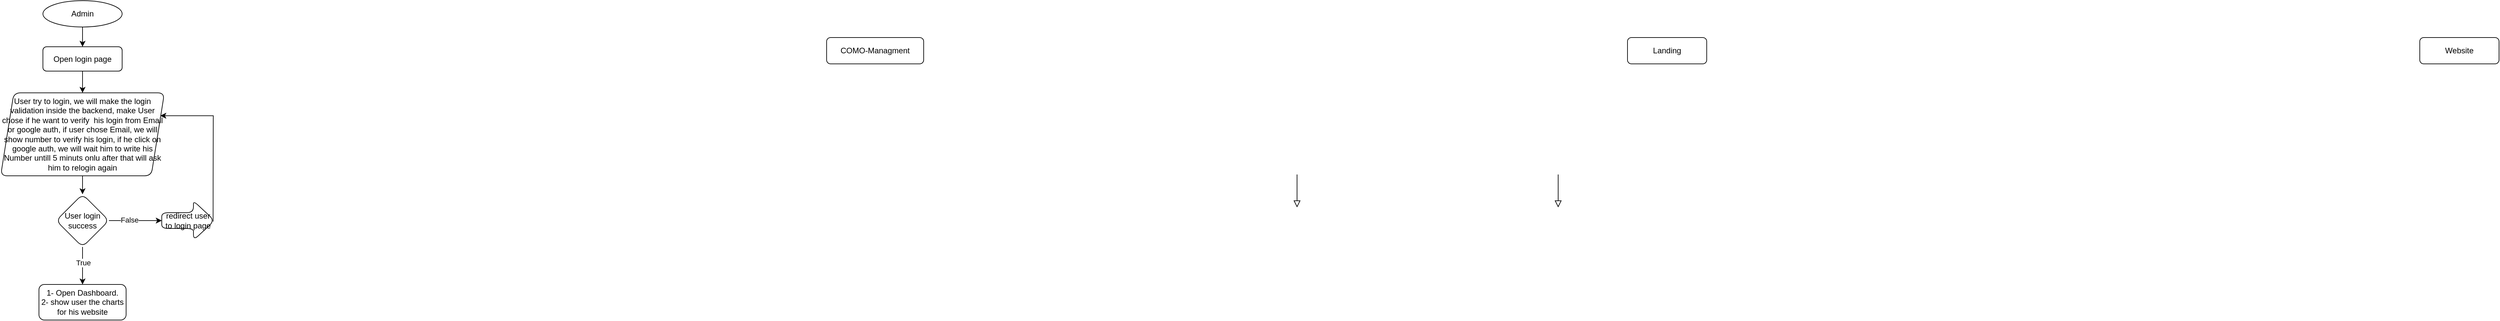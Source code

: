 <mxfile version="22.1.3" type="github">
  <diagram id="C5RBs43oDa-KdzZeNtuy" name="Page-1">
    <mxGraphModel dx="1103" dy="684" grid="1" gridSize="7" guides="1" tooltips="1" connect="1" arrows="1" fold="1" page="1" pageScale="1" pageWidth="1200" pageHeight="1920" math="0" shadow="0">
      <root>
        <mxCell id="WIyWlLk6GJQsqaUBKTNV-0" />
        <mxCell id="WIyWlLk6GJQsqaUBKTNV-1" parent="WIyWlLk6GJQsqaUBKTNV-0" />
        <mxCell id="vNLM1jtpLNnjP4RzBVTL-8" value="" style="edgeStyle=orthogonalEdgeStyle;rounded=0;orthogonalLoop=1;jettySize=auto;html=1;" edge="1" parent="WIyWlLk6GJQsqaUBKTNV-1" source="WIyWlLk6GJQsqaUBKTNV-3" target="vNLM1jtpLNnjP4RzBVTL-7">
          <mxGeometry relative="1" as="geometry" />
        </mxCell>
        <mxCell id="WIyWlLk6GJQsqaUBKTNV-3" value="Admin" style="ellipse;whiteSpace=wrap;html=1;" parent="WIyWlLk6GJQsqaUBKTNV-1" vertex="1">
          <mxGeometry x="540" y="14" width="120" height="40" as="geometry" />
        </mxCell>
        <mxCell id="WIyWlLk6GJQsqaUBKTNV-7" value="COMO-Managment" style="rounded=1;whiteSpace=wrap;html=1;fontSize=12;glass=0;strokeWidth=1;shadow=0;" parent="WIyWlLk6GJQsqaUBKTNV-1" vertex="1">
          <mxGeometry x="1727" y="70" width="147" height="40" as="geometry" />
        </mxCell>
        <mxCell id="WIyWlLk6GJQsqaUBKTNV-11" value="Website" style="rounded=1;whiteSpace=wrap;html=1;fontSize=12;glass=0;strokeWidth=1;shadow=0;" parent="WIyWlLk6GJQsqaUBKTNV-1" vertex="1">
          <mxGeometry x="4140" y="70" width="120" height="40" as="geometry" />
        </mxCell>
        <mxCell id="WIyWlLk6GJQsqaUBKTNV-12" value="Landing" style="rounded=1;whiteSpace=wrap;html=1;fontSize=12;glass=0;strokeWidth=1;shadow=0;" parent="WIyWlLk6GJQsqaUBKTNV-1" vertex="1">
          <mxGeometry x="2940" y="70" width="120" height="40" as="geometry" />
        </mxCell>
        <mxCell id="vNLM1jtpLNnjP4RzBVTL-1" value="" style="rounded=0;html=1;jettySize=auto;orthogonalLoop=1;fontSize=11;endArrow=block;endFill=0;endSize=8;strokeWidth=1;shadow=0;labelBackgroundColor=none;edgeStyle=orthogonalEdgeStyle;" edge="1" parent="WIyWlLk6GJQsqaUBKTNV-1">
          <mxGeometry relative="1" as="geometry">
            <mxPoint x="2439.5" y="278" as="sourcePoint" />
            <mxPoint x="2439.5" y="328" as="targetPoint" />
          </mxGeometry>
        </mxCell>
        <mxCell id="vNLM1jtpLNnjP4RzBVTL-2" value="" style="rounded=0;html=1;jettySize=auto;orthogonalLoop=1;fontSize=11;endArrow=block;endFill=0;endSize=8;strokeWidth=1;shadow=0;labelBackgroundColor=none;edgeStyle=orthogonalEdgeStyle;" edge="1" parent="WIyWlLk6GJQsqaUBKTNV-1">
          <mxGeometry relative="1" as="geometry">
            <mxPoint x="2835" y="278" as="sourcePoint" />
            <mxPoint x="2835" y="328" as="targetPoint" />
          </mxGeometry>
        </mxCell>
        <mxCell id="vNLM1jtpLNnjP4RzBVTL-12" value="" style="edgeStyle=orthogonalEdgeStyle;rounded=0;orthogonalLoop=1;jettySize=auto;html=1;" edge="1" parent="WIyWlLk6GJQsqaUBKTNV-1" source="vNLM1jtpLNnjP4RzBVTL-7" target="vNLM1jtpLNnjP4RzBVTL-11">
          <mxGeometry relative="1" as="geometry" />
        </mxCell>
        <mxCell id="vNLM1jtpLNnjP4RzBVTL-7" value="Open login page" style="whiteSpace=wrap;html=1;rounded=1;glass=0;strokeWidth=1;shadow=0;" vertex="1" parent="WIyWlLk6GJQsqaUBKTNV-1">
          <mxGeometry x="540" y="84" width="120" height="37" as="geometry" />
        </mxCell>
        <mxCell id="vNLM1jtpLNnjP4RzBVTL-17" value="" style="edgeStyle=orthogonalEdgeStyle;rounded=0;orthogonalLoop=1;jettySize=auto;html=1;" edge="1" parent="WIyWlLk6GJQsqaUBKTNV-1" source="vNLM1jtpLNnjP4RzBVTL-11" target="vNLM1jtpLNnjP4RzBVTL-16">
          <mxGeometry relative="1" as="geometry" />
        </mxCell>
        <mxCell id="vNLM1jtpLNnjP4RzBVTL-11" value="User try to login, we will make the login validation inside the backend, make User chose if he want to verify&amp;nbsp; his login from Email or google auth, if user chose Email, we will show number to verify his login, if he click on google auth, we will wait him to write his Number untill 5 minuts onlu after that will ask him to relogin again" style="shape=parallelogram;perimeter=parallelogramPerimeter;whiteSpace=wrap;html=1;fixedSize=1;rounded=1;glass=0;strokeWidth=1;shadow=0;" vertex="1" parent="WIyWlLk6GJQsqaUBKTNV-1">
          <mxGeometry x="476" y="154" width="248" height="126" as="geometry" />
        </mxCell>
        <mxCell id="vNLM1jtpLNnjP4RzBVTL-19" value="" style="edgeStyle=orthogonalEdgeStyle;rounded=0;orthogonalLoop=1;jettySize=auto;html=1;" edge="1" parent="WIyWlLk6GJQsqaUBKTNV-1" source="vNLM1jtpLNnjP4RzBVTL-16" target="vNLM1jtpLNnjP4RzBVTL-18">
          <mxGeometry relative="1" as="geometry" />
        </mxCell>
        <mxCell id="vNLM1jtpLNnjP4RzBVTL-26" value="False" style="edgeLabel;html=1;align=center;verticalAlign=middle;resizable=0;points=[];" vertex="1" connectable="0" parent="vNLM1jtpLNnjP4RzBVTL-19">
          <mxGeometry x="-0.229" y="1" relative="1" as="geometry">
            <mxPoint as="offset" />
          </mxGeometry>
        </mxCell>
        <mxCell id="vNLM1jtpLNnjP4RzBVTL-28" value="" style="edgeStyle=orthogonalEdgeStyle;rounded=0;orthogonalLoop=1;jettySize=auto;html=1;" edge="1" parent="WIyWlLk6GJQsqaUBKTNV-1" source="vNLM1jtpLNnjP4RzBVTL-16" target="vNLM1jtpLNnjP4RzBVTL-27">
          <mxGeometry relative="1" as="geometry" />
        </mxCell>
        <mxCell id="vNLM1jtpLNnjP4RzBVTL-29" value="True" style="edgeLabel;html=1;align=center;verticalAlign=middle;resizable=0;points=[];" vertex="1" connectable="0" parent="vNLM1jtpLNnjP4RzBVTL-28">
          <mxGeometry x="-0.156" y="1" relative="1" as="geometry">
            <mxPoint as="offset" />
          </mxGeometry>
        </mxCell>
        <mxCell id="vNLM1jtpLNnjP4RzBVTL-16" value="User login success" style="rhombus;whiteSpace=wrap;html=1;rounded=1;glass=0;strokeWidth=1;shadow=0;" vertex="1" parent="WIyWlLk6GJQsqaUBKTNV-1">
          <mxGeometry x="560" y="308" width="80" height="80" as="geometry" />
        </mxCell>
        <mxCell id="vNLM1jtpLNnjP4RzBVTL-18" value="redirect user to login page" style="shape=singleArrow;whiteSpace=wrap;html=1;arrowWidth=0.4;arrowSize=0.4;rounded=1;glass=0;strokeWidth=1;shadow=0;" vertex="1" parent="WIyWlLk6GJQsqaUBKTNV-1">
          <mxGeometry x="720" y="318" width="80" height="60" as="geometry" />
        </mxCell>
        <mxCell id="vNLM1jtpLNnjP4RzBVTL-25" style="edgeStyle=orthogonalEdgeStyle;rounded=0;orthogonalLoop=1;jettySize=auto;html=1;entryX=0.975;entryY=0.355;entryDx=0;entryDy=0;entryPerimeter=0;exitX=0.972;exitY=0.523;exitDx=0;exitDy=0;exitPerimeter=0;" edge="1" parent="WIyWlLk6GJQsqaUBKTNV-1" source="vNLM1jtpLNnjP4RzBVTL-18">
          <mxGeometry relative="1" as="geometry">
            <mxPoint x="777" y="308" as="sourcePoint" />
            <mxPoint x="717.8" y="188.73" as="targetPoint" />
            <Array as="points">
              <mxPoint x="798" y="288" />
              <mxPoint x="798" y="189" />
            </Array>
          </mxGeometry>
        </mxCell>
        <mxCell id="vNLM1jtpLNnjP4RzBVTL-27" value="1- Open Dashboard.&lt;br&gt;2- show user the charts for his website" style="rounded=1;whiteSpace=wrap;html=1;glass=0;strokeWidth=1;shadow=0;" vertex="1" parent="WIyWlLk6GJQsqaUBKTNV-1">
          <mxGeometry x="534" y="445" width="132" height="54" as="geometry" />
        </mxCell>
      </root>
    </mxGraphModel>
  </diagram>
</mxfile>
